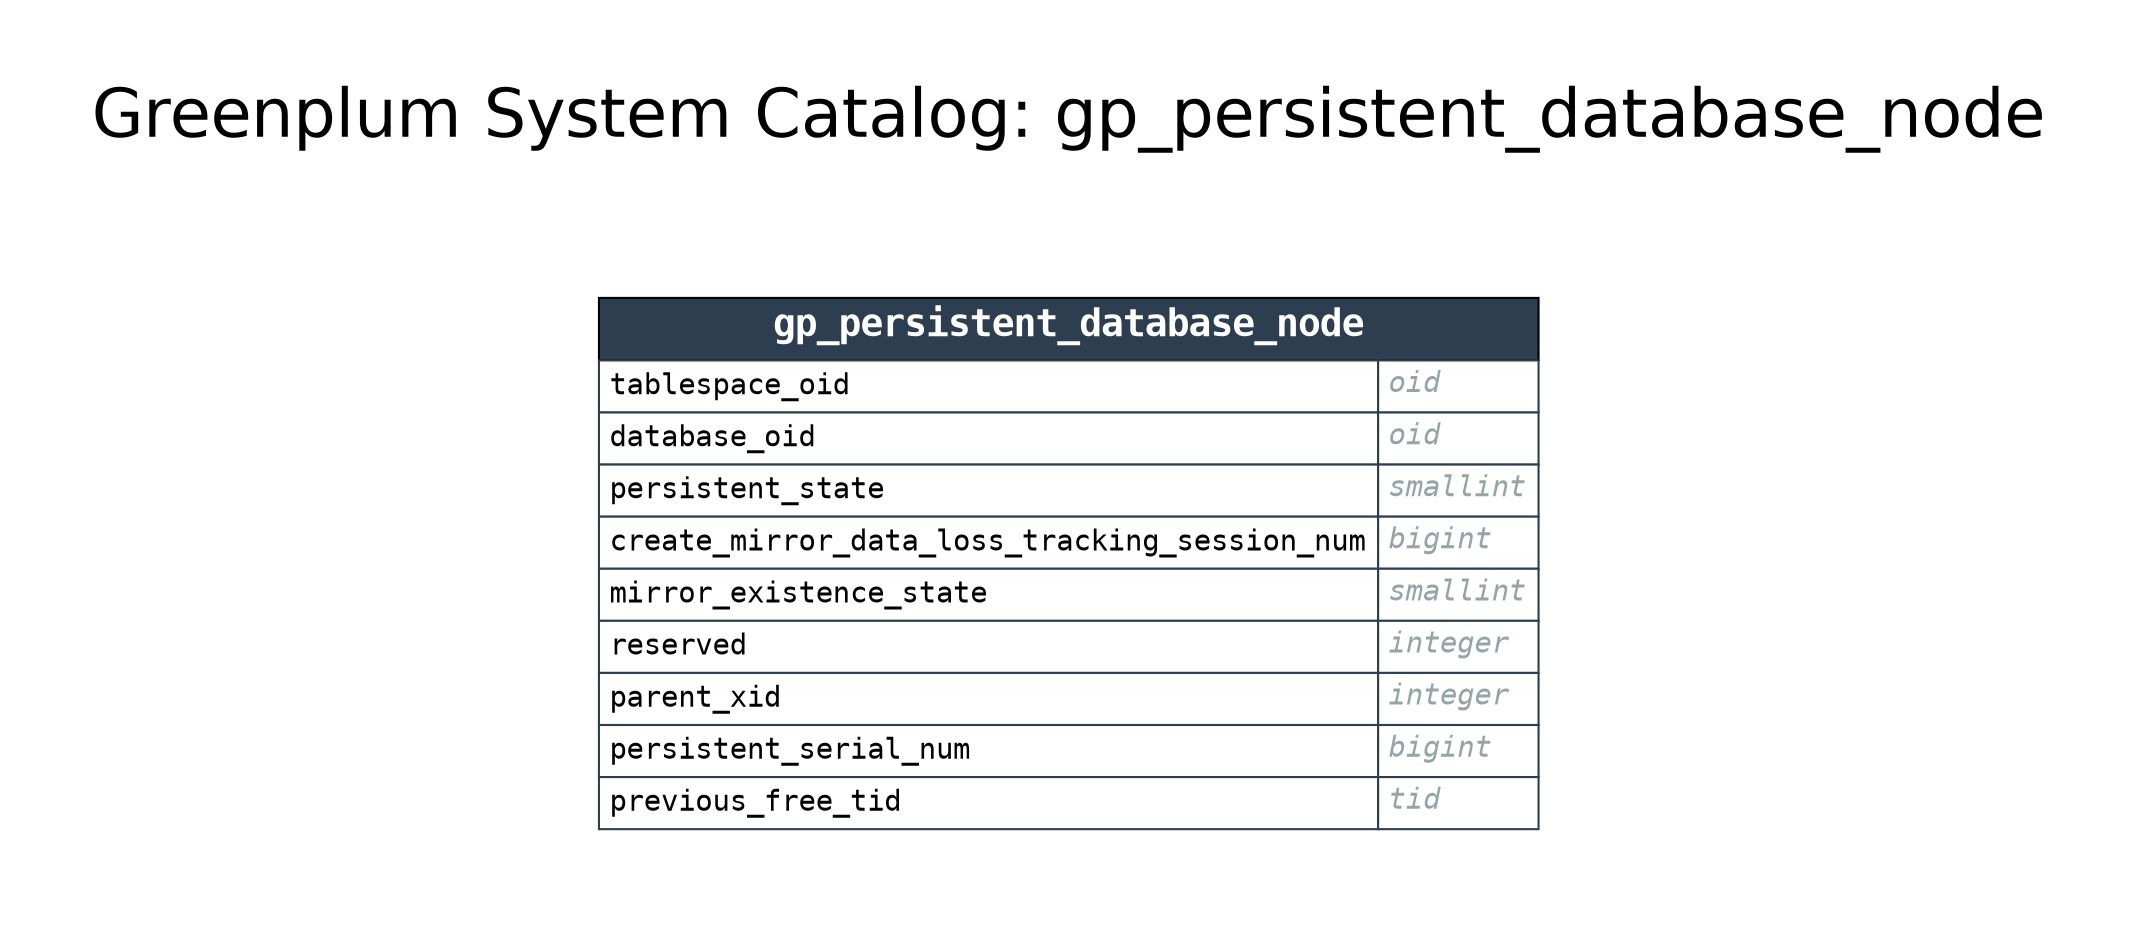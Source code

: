 digraph GPDB {

    label="Greenplum System Catalog: gp_persistent_database_node";
    labelloc="t";
    fontname="Helvetica"
    fontsize=32
    

    pad=0.5;
    nodesep=0.5;
    ranksep=0.5;
    rankdir=LR;
    node [shape = "plaintext"];

    
    subgraph cluster_from {
        rankdir=TB
        style=invis;

        
    }
    
    subgraph cluster_selected {
        rankdir=TB
        style=invis;

        
            gp_persistent_database_node [label = <<FONT FACE="monospace"><TABLE BORDER="0" CELLBORDER="1" CELLSPACING="0" CELLPADDING="4">
<TR><TD BGCOLOR="#2c3e50" ALIGN="CENTER" COLSPAN="2"><FONT COLOR="#FFFFFF" POINT-SIZE="18"><B>gp_persistent_database_node</B></FONT></TD></TR>

<TR>
<TD COLOR="#2c3e50" BGCOLOR="#FFFFFF" ALIGN="LEFT" PORT="tablespace_oid_in"><FONT COLOR="#000000">tablespace_oid</FONT></TD>
<TD COLOR="#2c3e50" BGCOLOR="#FFFFFF" ALIGN="LEFT" PORT="tablespace_oid_out"><FONT COLOR="#95a5a6"><I>oid</I></FONT></TD>
</TR>

<TR>
<TD COLOR="#2c3e50" BGCOLOR="#FFFFFF" ALIGN="LEFT" PORT="database_oid_in"><FONT COLOR="#000000">database_oid</FONT></TD>
<TD COLOR="#2c3e50" BGCOLOR="#FFFFFF" ALIGN="LEFT" PORT="database_oid_out"><FONT COLOR="#95a5a6"><I>oid</I></FONT></TD>
</TR>

<TR>
<TD COLOR="#2c3e50" BGCOLOR="#FFFFFF" ALIGN="LEFT" PORT="persistent_state_in"><FONT COLOR="#000000">persistent_state</FONT></TD>
<TD COLOR="#2c3e50" BGCOLOR="#FFFFFF" ALIGN="LEFT" PORT="persistent_state_out"><FONT COLOR="#95a5a6"><I>smallint</I></FONT></TD>
</TR>

<TR>
<TD COLOR="#2c3e50" BGCOLOR="#FFFFFF" ALIGN="LEFT" PORT="create_mirror_data_loss_tracking_session_num_in"><FONT COLOR="#000000">create_mirror_data_loss_tracking_session_num</FONT></TD>
<TD COLOR="#2c3e50" BGCOLOR="#FFFFFF" ALIGN="LEFT" PORT="create_mirror_data_loss_tracking_session_num_out"><FONT COLOR="#95a5a6"><I>bigint</I></FONT></TD>
</TR>

<TR>
<TD COLOR="#2c3e50" BGCOLOR="#FFFFFF" ALIGN="LEFT" PORT="mirror_existence_state_in"><FONT COLOR="#000000">mirror_existence_state</FONT></TD>
<TD COLOR="#2c3e50" BGCOLOR="#FFFFFF" ALIGN="LEFT" PORT="mirror_existence_state_out"><FONT COLOR="#95a5a6"><I>smallint</I></FONT></TD>
</TR>

<TR>
<TD COLOR="#2c3e50" BGCOLOR="#FFFFFF" ALIGN="LEFT" PORT="reserved_in"><FONT COLOR="#000000">reserved</FONT></TD>
<TD COLOR="#2c3e50" BGCOLOR="#FFFFFF" ALIGN="LEFT" PORT="reserved_out"><FONT COLOR="#95a5a6"><I>integer</I></FONT></TD>
</TR>

<TR>
<TD COLOR="#2c3e50" BGCOLOR="#FFFFFF" ALIGN="LEFT" PORT="parent_xid_in"><FONT COLOR="#000000">parent_xid</FONT></TD>
<TD COLOR="#2c3e50" BGCOLOR="#FFFFFF" ALIGN="LEFT" PORT="parent_xid_out"><FONT COLOR="#95a5a6"><I>integer</I></FONT></TD>
</TR>

<TR>
<TD COLOR="#2c3e50" BGCOLOR="#FFFFFF" ALIGN="LEFT" PORT="persistent_serial_num_in"><FONT COLOR="#000000">persistent_serial_num</FONT></TD>
<TD COLOR="#2c3e50" BGCOLOR="#FFFFFF" ALIGN="LEFT" PORT="persistent_serial_num_out"><FONT COLOR="#95a5a6"><I>bigint</I></FONT></TD>
</TR>

<TR>
<TD COLOR="#2c3e50" BGCOLOR="#FFFFFF" ALIGN="LEFT" PORT="previous_free_tid_in"><FONT COLOR="#000000">previous_free_tid</FONT></TD>
<TD COLOR="#2c3e50" BGCOLOR="#FFFFFF" ALIGN="LEFT" PORT="previous_free_tid_out"><FONT COLOR="#95a5a6"><I>tid</I></FONT></TD>
</TR>

</TABLE></FONT>> name = "gp_persistent_database_node"];
        
    }
    
    subgraph cluster_to {
        rankdir=TB
        style=invis;

        
    }
    

    

}